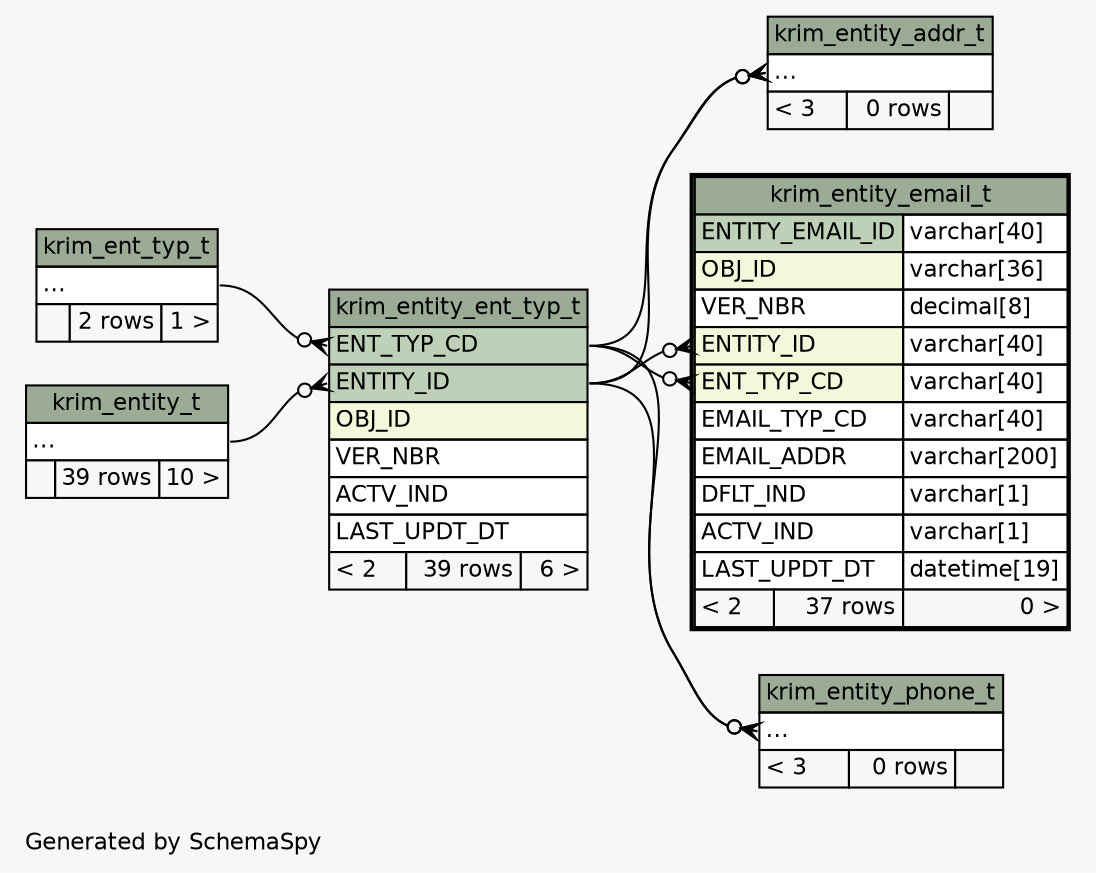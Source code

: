 // dot 2.28.0 on Mac OS X 10.7.2
// SchemaSpy rev 590
digraph "twoDegreesRelationshipsDiagram" {
  graph [
    rankdir="RL"
    bgcolor="#f7f7f7"
    label="\nGenerated by SchemaSpy"
    labeljust="l"
    nodesep="0.18"
    ranksep="0.46"
    fontname="Helvetica"
    fontsize="11"
  ];
  node [
    fontname="Helvetica"
    fontsize="11"
    shape="plaintext"
  ];
  edge [
    arrowsize="0.8"
  ];
  "krim_entity_addr_t":"elipses":w -> "krim_entity_ent_typ_t":"ENT_TYP_CD":e [arrowhead=none dir=back arrowtail=crowodot];
  "krim_entity_addr_t":"elipses":w -> "krim_entity_ent_typ_t":"ENTITY_ID":e [arrowhead=none dir=back arrowtail=crowodot];
  "krim_entity_email_t":"ENT_TYP_CD":w -> "krim_entity_ent_typ_t":"ENT_TYP_CD":e [arrowhead=none dir=back arrowtail=crowodot];
  "krim_entity_email_t":"ENTITY_ID":w -> "krim_entity_ent_typ_t":"ENTITY_ID":e [arrowhead=none dir=back arrowtail=crowodot];
  "krim_entity_ent_typ_t":"ENT_TYP_CD":w -> "krim_ent_typ_t":"elipses":e [arrowhead=none dir=back arrowtail=crowodot];
  "krim_entity_ent_typ_t":"ENTITY_ID":w -> "krim_entity_t":"elipses":e [arrowhead=none dir=back arrowtail=crowodot];
  "krim_entity_phone_t":"elipses":w -> "krim_entity_ent_typ_t":"ENT_TYP_CD":e [arrowhead=none dir=back arrowtail=crowodot];
  "krim_entity_phone_t":"elipses":w -> "krim_entity_ent_typ_t":"ENTITY_ID":e [arrowhead=none dir=back arrowtail=crowodot];
  "krim_ent_typ_t" [
    label=<
    <TABLE BORDER="0" CELLBORDER="1" CELLSPACING="0" BGCOLOR="#ffffff">
      <TR><TD COLSPAN="3" BGCOLOR="#9bab96" ALIGN="CENTER">krim_ent_typ_t</TD></TR>
      <TR><TD PORT="elipses" COLSPAN="3" ALIGN="LEFT">...</TD></TR>
      <TR><TD ALIGN="LEFT" BGCOLOR="#f7f7f7">  </TD><TD ALIGN="RIGHT" BGCOLOR="#f7f7f7">2 rows</TD><TD ALIGN="RIGHT" BGCOLOR="#f7f7f7">1 &gt;</TD></TR>
    </TABLE>>
    URL="krim_ent_typ_t.html"
    tooltip="krim_ent_typ_t"
  ];
  "krim_entity_addr_t" [
    label=<
    <TABLE BORDER="0" CELLBORDER="1" CELLSPACING="0" BGCOLOR="#ffffff">
      <TR><TD COLSPAN="3" BGCOLOR="#9bab96" ALIGN="CENTER">krim_entity_addr_t</TD></TR>
      <TR><TD PORT="elipses" COLSPAN="3" ALIGN="LEFT">...</TD></TR>
      <TR><TD ALIGN="LEFT" BGCOLOR="#f7f7f7">&lt; 3</TD><TD ALIGN="RIGHT" BGCOLOR="#f7f7f7">0 rows</TD><TD ALIGN="RIGHT" BGCOLOR="#f7f7f7">  </TD></TR>
    </TABLE>>
    URL="krim_entity_addr_t.html"
    tooltip="krim_entity_addr_t"
  ];
  "krim_entity_email_t" [
    label=<
    <TABLE BORDER="2" CELLBORDER="1" CELLSPACING="0" BGCOLOR="#ffffff">
      <TR><TD COLSPAN="3" BGCOLOR="#9bab96" ALIGN="CENTER">krim_entity_email_t</TD></TR>
      <TR><TD PORT="ENTITY_EMAIL_ID" COLSPAN="2" BGCOLOR="#bed1b8" ALIGN="LEFT">ENTITY_EMAIL_ID</TD><TD PORT="ENTITY_EMAIL_ID.type" ALIGN="LEFT">varchar[40]</TD></TR>
      <TR><TD PORT="OBJ_ID" COLSPAN="2" BGCOLOR="#f4f7da" ALIGN="LEFT">OBJ_ID</TD><TD PORT="OBJ_ID.type" ALIGN="LEFT">varchar[36]</TD></TR>
      <TR><TD PORT="VER_NBR" COLSPAN="2" ALIGN="LEFT">VER_NBR</TD><TD PORT="VER_NBR.type" ALIGN="LEFT">decimal[8]</TD></TR>
      <TR><TD PORT="ENTITY_ID" COLSPAN="2" BGCOLOR="#f4f7da" ALIGN="LEFT">ENTITY_ID</TD><TD PORT="ENTITY_ID.type" ALIGN="LEFT">varchar[40]</TD></TR>
      <TR><TD PORT="ENT_TYP_CD" COLSPAN="2" BGCOLOR="#f4f7da" ALIGN="LEFT">ENT_TYP_CD</TD><TD PORT="ENT_TYP_CD.type" ALIGN="LEFT">varchar[40]</TD></TR>
      <TR><TD PORT="EMAIL_TYP_CD" COLSPAN="2" ALIGN="LEFT">EMAIL_TYP_CD</TD><TD PORT="EMAIL_TYP_CD.type" ALIGN="LEFT">varchar[40]</TD></TR>
      <TR><TD PORT="EMAIL_ADDR" COLSPAN="2" ALIGN="LEFT">EMAIL_ADDR</TD><TD PORT="EMAIL_ADDR.type" ALIGN="LEFT">varchar[200]</TD></TR>
      <TR><TD PORT="DFLT_IND" COLSPAN="2" ALIGN="LEFT">DFLT_IND</TD><TD PORT="DFLT_IND.type" ALIGN="LEFT">varchar[1]</TD></TR>
      <TR><TD PORT="ACTV_IND" COLSPAN="2" ALIGN="LEFT">ACTV_IND</TD><TD PORT="ACTV_IND.type" ALIGN="LEFT">varchar[1]</TD></TR>
      <TR><TD PORT="LAST_UPDT_DT" COLSPAN="2" ALIGN="LEFT">LAST_UPDT_DT</TD><TD PORT="LAST_UPDT_DT.type" ALIGN="LEFT">datetime[19]</TD></TR>
      <TR><TD ALIGN="LEFT" BGCOLOR="#f7f7f7">&lt; 2</TD><TD ALIGN="RIGHT" BGCOLOR="#f7f7f7">37 rows</TD><TD ALIGN="RIGHT" BGCOLOR="#f7f7f7">0 &gt;</TD></TR>
    </TABLE>>
    URL="krim_entity_email_t.html"
    tooltip="krim_entity_email_t"
  ];
  "krim_entity_ent_typ_t" [
    label=<
    <TABLE BORDER="0" CELLBORDER="1" CELLSPACING="0" BGCOLOR="#ffffff">
      <TR><TD COLSPAN="3" BGCOLOR="#9bab96" ALIGN="CENTER">krim_entity_ent_typ_t</TD></TR>
      <TR><TD PORT="ENT_TYP_CD" COLSPAN="3" BGCOLOR="#bed1b8" ALIGN="LEFT">ENT_TYP_CD</TD></TR>
      <TR><TD PORT="ENTITY_ID" COLSPAN="3" BGCOLOR="#bed1b8" ALIGN="LEFT">ENTITY_ID</TD></TR>
      <TR><TD PORT="OBJ_ID" COLSPAN="3" BGCOLOR="#f4f7da" ALIGN="LEFT">OBJ_ID</TD></TR>
      <TR><TD PORT="VER_NBR" COLSPAN="3" ALIGN="LEFT">VER_NBR</TD></TR>
      <TR><TD PORT="ACTV_IND" COLSPAN="3" ALIGN="LEFT">ACTV_IND</TD></TR>
      <TR><TD PORT="LAST_UPDT_DT" COLSPAN="3" ALIGN="LEFT">LAST_UPDT_DT</TD></TR>
      <TR><TD ALIGN="LEFT" BGCOLOR="#f7f7f7">&lt; 2</TD><TD ALIGN="RIGHT" BGCOLOR="#f7f7f7">39 rows</TD><TD ALIGN="RIGHT" BGCOLOR="#f7f7f7">6 &gt;</TD></TR>
    </TABLE>>
    URL="krim_entity_ent_typ_t.html"
    tooltip="krim_entity_ent_typ_t"
  ];
  "krim_entity_phone_t" [
    label=<
    <TABLE BORDER="0" CELLBORDER="1" CELLSPACING="0" BGCOLOR="#ffffff">
      <TR><TD COLSPAN="3" BGCOLOR="#9bab96" ALIGN="CENTER">krim_entity_phone_t</TD></TR>
      <TR><TD PORT="elipses" COLSPAN="3" ALIGN="LEFT">...</TD></TR>
      <TR><TD ALIGN="LEFT" BGCOLOR="#f7f7f7">&lt; 3</TD><TD ALIGN="RIGHT" BGCOLOR="#f7f7f7">0 rows</TD><TD ALIGN="RIGHT" BGCOLOR="#f7f7f7">  </TD></TR>
    </TABLE>>
    URL="krim_entity_phone_t.html"
    tooltip="krim_entity_phone_t"
  ];
  "krim_entity_t" [
    label=<
    <TABLE BORDER="0" CELLBORDER="1" CELLSPACING="0" BGCOLOR="#ffffff">
      <TR><TD COLSPAN="3" BGCOLOR="#9bab96" ALIGN="CENTER">krim_entity_t</TD></TR>
      <TR><TD PORT="elipses" COLSPAN="3" ALIGN="LEFT">...</TD></TR>
      <TR><TD ALIGN="LEFT" BGCOLOR="#f7f7f7">  </TD><TD ALIGN="RIGHT" BGCOLOR="#f7f7f7">39 rows</TD><TD ALIGN="RIGHT" BGCOLOR="#f7f7f7">10 &gt;</TD></TR>
    </TABLE>>
    URL="krim_entity_t.html"
    tooltip="krim_entity_t"
  ];
}
